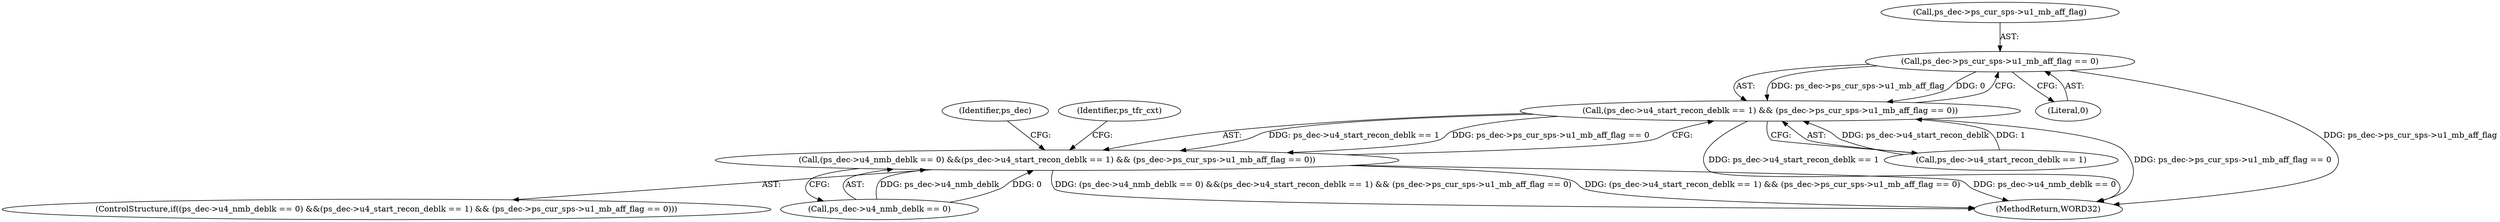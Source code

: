 digraph "0_Android_326fe991a4b7971e8aeaf4ac775491dd8abd85bb@pointer" {
"1001624" [label="(Call,ps_dec->ps_cur_sps->u1_mb_aff_flag == 0)"];
"1001618" [label="(Call,(ps_dec->u4_start_recon_deblk == 1) && (ps_dec->ps_cur_sps->u1_mb_aff_flag == 0))"];
"1001612" [label="(Call,(ps_dec->u4_nmb_deblk == 0) &&(ps_dec->u4_start_recon_deblk == 1) && (ps_dec->ps_cur_sps->u1_mb_aff_flag == 0))"];
"1001700" [label="(Identifier,ps_dec)"];
"1001612" [label="(Call,(ps_dec->u4_nmb_deblk == 0) &&(ps_dec->u4_start_recon_deblk == 1) && (ps_dec->ps_cur_sps->u1_mb_aff_flag == 0))"];
"1001611" [label="(ControlStructure,if((ps_dec->u4_nmb_deblk == 0) &&(ps_dec->u4_start_recon_deblk == 1) && (ps_dec->ps_cur_sps->u1_mb_aff_flag == 0)))"];
"1001624" [label="(Call,ps_dec->ps_cur_sps->u1_mb_aff_flag == 0)"];
"1001618" [label="(Call,(ps_dec->u4_start_recon_deblk == 1) && (ps_dec->ps_cur_sps->u1_mb_aff_flag == 0))"];
"1001613" [label="(Call,ps_dec->u4_nmb_deblk == 0)"];
"1001637" [label="(Identifier,ps_tfr_cxt)"];
"1001630" [label="(Literal,0)"];
"1001625" [label="(Call,ps_dec->ps_cur_sps->u1_mb_aff_flag)"];
"1001619" [label="(Call,ps_dec->u4_start_recon_deblk == 1)"];
"1002147" [label="(MethodReturn,WORD32)"];
"1001624" -> "1001618"  [label="AST: "];
"1001624" -> "1001630"  [label="CFG: "];
"1001625" -> "1001624"  [label="AST: "];
"1001630" -> "1001624"  [label="AST: "];
"1001618" -> "1001624"  [label="CFG: "];
"1001624" -> "1002147"  [label="DDG: ps_dec->ps_cur_sps->u1_mb_aff_flag"];
"1001624" -> "1001618"  [label="DDG: ps_dec->ps_cur_sps->u1_mb_aff_flag"];
"1001624" -> "1001618"  [label="DDG: 0"];
"1001618" -> "1001612"  [label="AST: "];
"1001618" -> "1001619"  [label="CFG: "];
"1001619" -> "1001618"  [label="AST: "];
"1001612" -> "1001618"  [label="CFG: "];
"1001618" -> "1002147"  [label="DDG: ps_dec->u4_start_recon_deblk == 1"];
"1001618" -> "1002147"  [label="DDG: ps_dec->ps_cur_sps->u1_mb_aff_flag == 0"];
"1001618" -> "1001612"  [label="DDG: ps_dec->u4_start_recon_deblk == 1"];
"1001618" -> "1001612"  [label="DDG: ps_dec->ps_cur_sps->u1_mb_aff_flag == 0"];
"1001619" -> "1001618"  [label="DDG: ps_dec->u4_start_recon_deblk"];
"1001619" -> "1001618"  [label="DDG: 1"];
"1001612" -> "1001611"  [label="AST: "];
"1001612" -> "1001613"  [label="CFG: "];
"1001613" -> "1001612"  [label="AST: "];
"1001637" -> "1001612"  [label="CFG: "];
"1001700" -> "1001612"  [label="CFG: "];
"1001612" -> "1002147"  [label="DDG: (ps_dec->u4_nmb_deblk == 0) &&(ps_dec->u4_start_recon_deblk == 1) && (ps_dec->ps_cur_sps->u1_mb_aff_flag == 0)"];
"1001612" -> "1002147"  [label="DDG: (ps_dec->u4_start_recon_deblk == 1) && (ps_dec->ps_cur_sps->u1_mb_aff_flag == 0)"];
"1001612" -> "1002147"  [label="DDG: ps_dec->u4_nmb_deblk == 0"];
"1001613" -> "1001612"  [label="DDG: ps_dec->u4_nmb_deblk"];
"1001613" -> "1001612"  [label="DDG: 0"];
}
